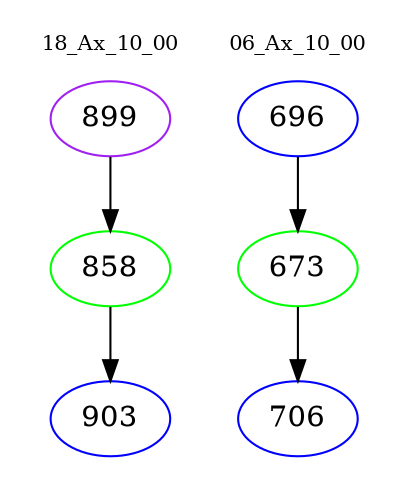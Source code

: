digraph{
subgraph cluster_0 {
color = white
label = "18_Ax_10_00";
fontsize=10;
T0_899 [label="899", color="purple"]
T0_899 -> T0_858 [color="black"]
T0_858 [label="858", color="green"]
T0_858 -> T0_903 [color="black"]
T0_903 [label="903", color="blue"]
}
subgraph cluster_1 {
color = white
label = "06_Ax_10_00";
fontsize=10;
T1_696 [label="696", color="blue"]
T1_696 -> T1_673 [color="black"]
T1_673 [label="673", color="green"]
T1_673 -> T1_706 [color="black"]
T1_706 [label="706", color="blue"]
}
}
